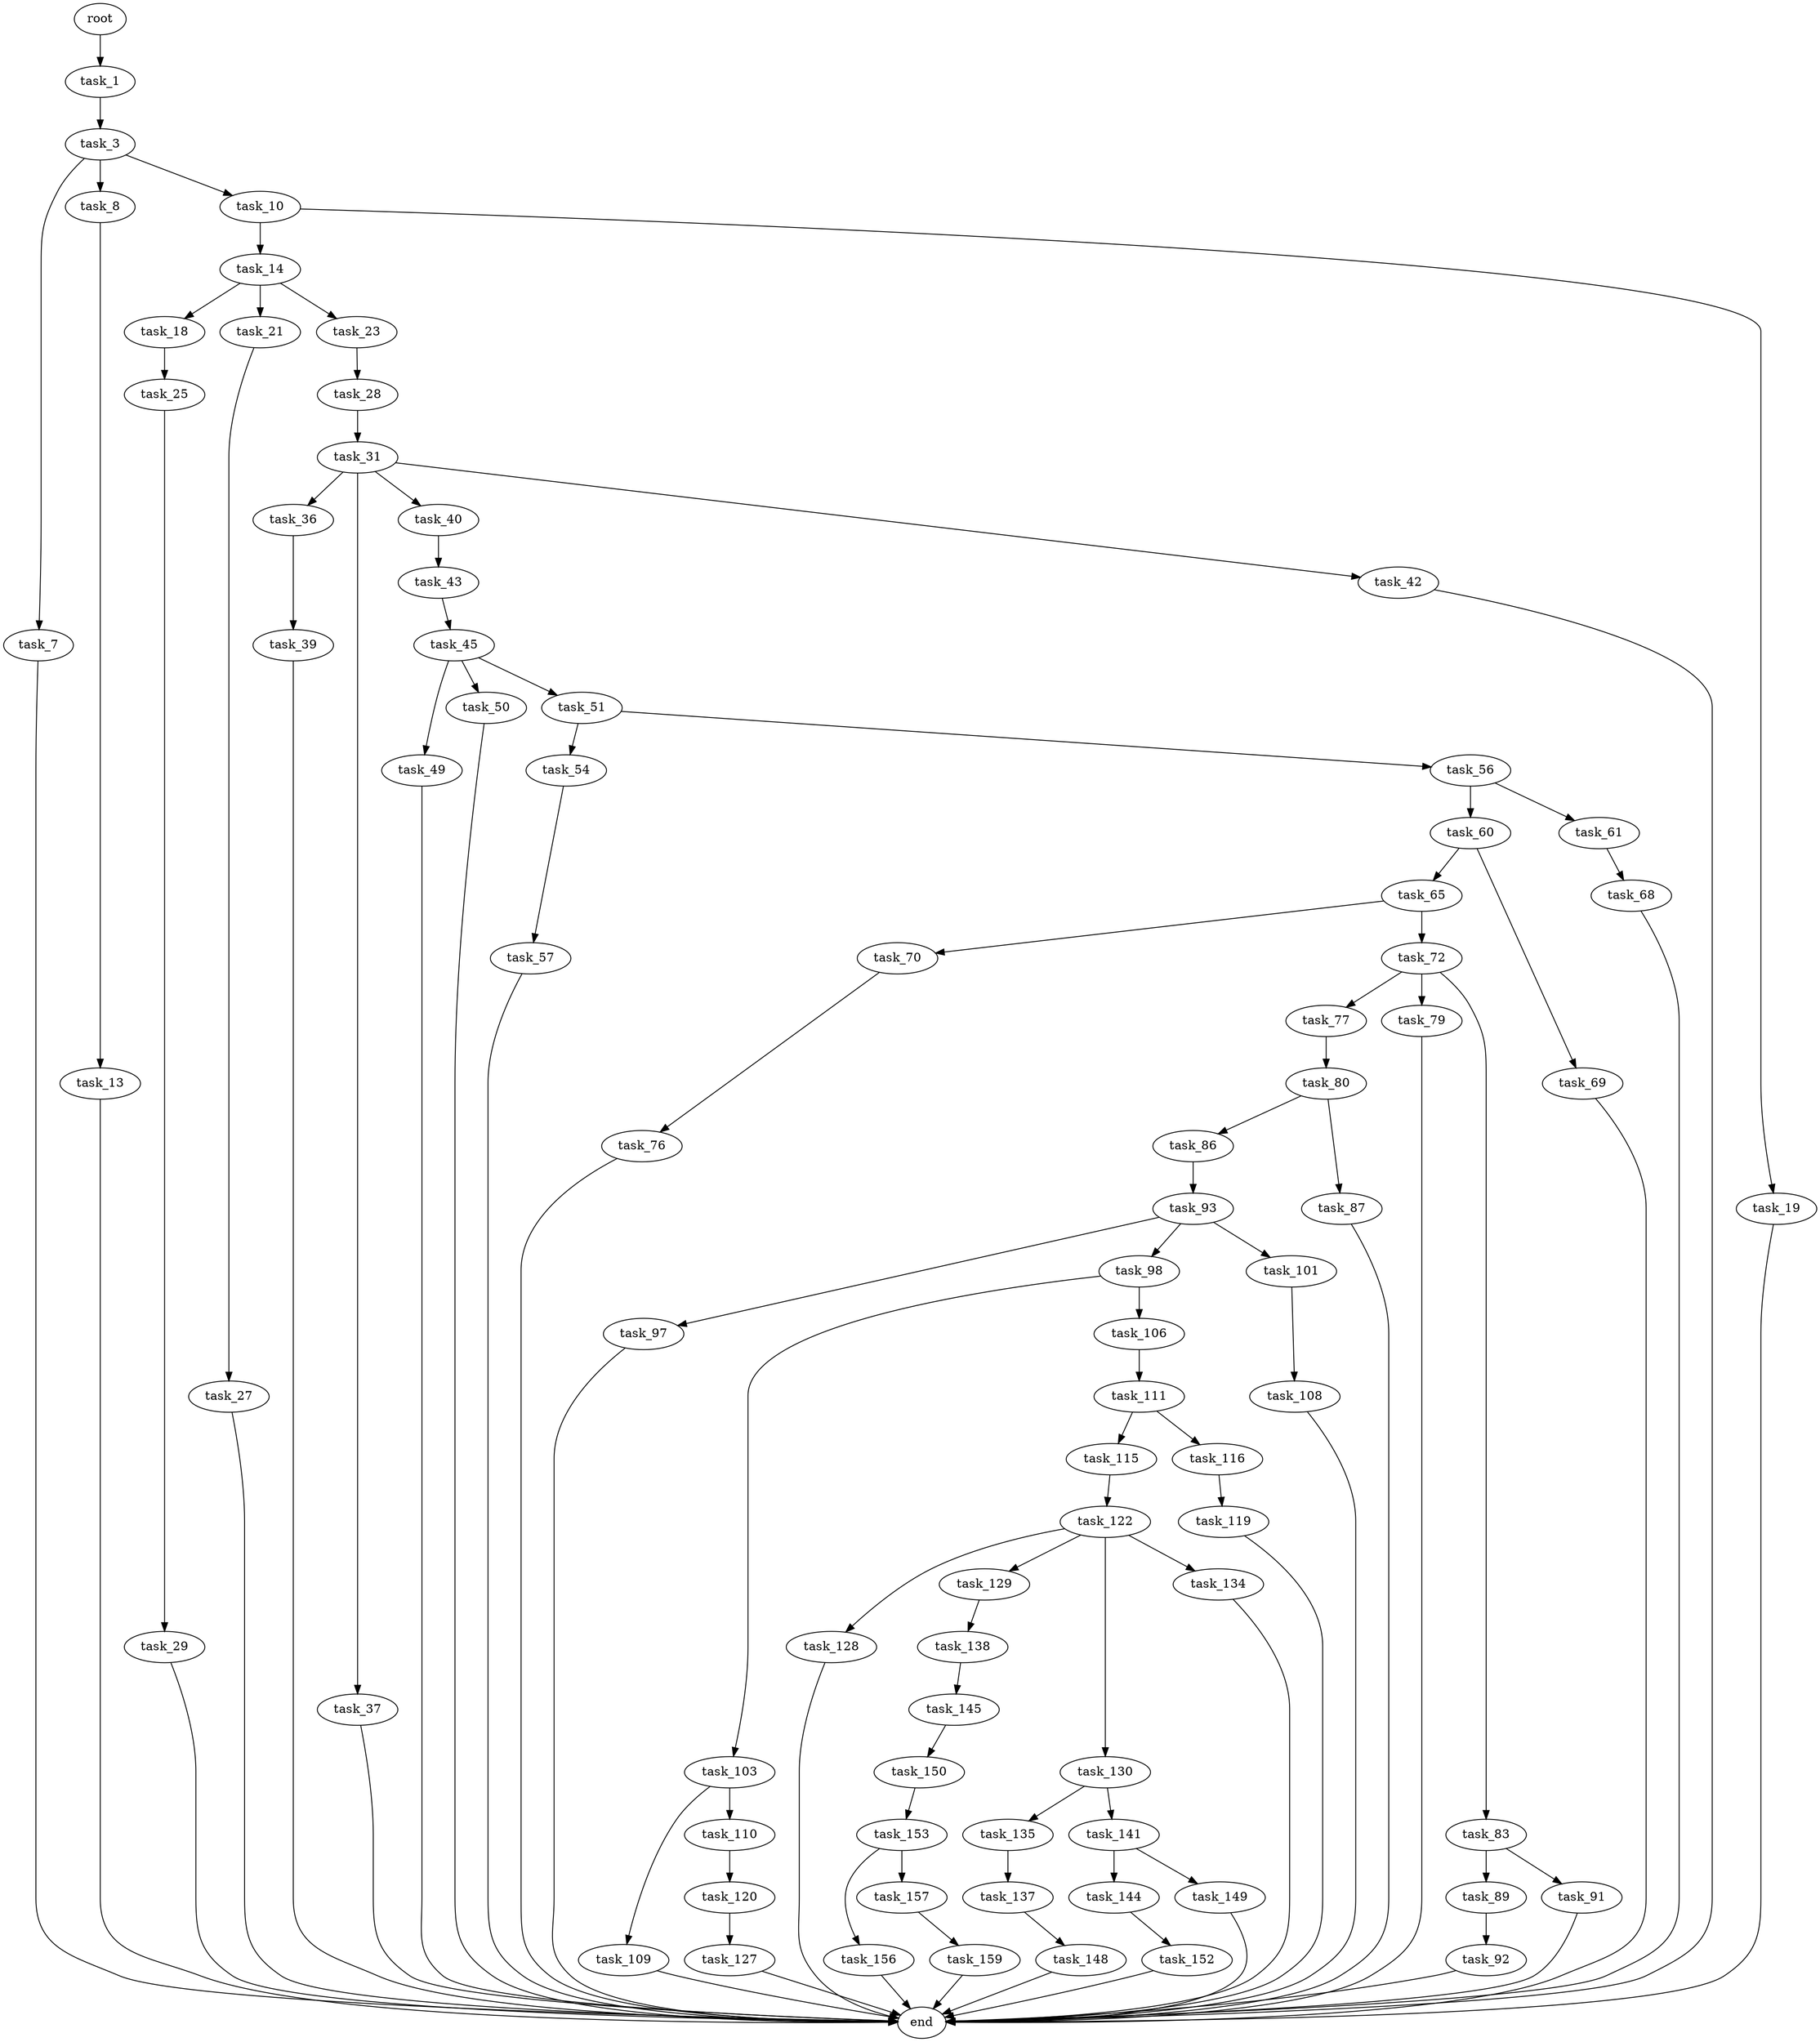 digraph G {
  root [size="0.000000"];
  task_1 [size="43449676000.000000"];
  task_3 [size="782757789696.000000"];
  task_7 [size="10865285610.000000"];
  task_8 [size="8318897938.000000"];
  task_10 [size="40159087506.000000"];
  end [size="0.000000"];
  task_13 [size="1073741824000.000000"];
  task_14 [size="1570153946.000000"];
  task_19 [size="11154080334.000000"];
  task_18 [size="28991029248.000000"];
  task_21 [size="4919113780.000000"];
  task_23 [size="19134977746.000000"];
  task_25 [size="15425193424.000000"];
  task_27 [size="142777569840.000000"];
  task_28 [size="68719476736.000000"];
  task_29 [size="1028369111.000000"];
  task_31 [size="964629290133.000000"];
  task_36 [size="21148392919.000000"];
  task_37 [size="892076016494.000000"];
  task_40 [size="142910915693.000000"];
  task_42 [size="8589934592.000000"];
  task_39 [size="451526718292.000000"];
  task_43 [size="644181371392.000000"];
  task_45 [size="35512561999.000000"];
  task_49 [size="8477904748.000000"];
  task_50 [size="134217728000.000000"];
  task_51 [size="28991029248.000000"];
  task_54 [size="694253193094.000000"];
  task_56 [size="733931504891.000000"];
  task_57 [size="63217563811.000000"];
  task_60 [size="15601283951.000000"];
  task_61 [size="134217728000.000000"];
  task_65 [size="699824820.000000"];
  task_69 [size="8589934592.000000"];
  task_68 [size="382542241477.000000"];
  task_70 [size="549755813888.000000"];
  task_72 [size="793773633848.000000"];
  task_76 [size="1073741824000.000000"];
  task_77 [size="25070907953.000000"];
  task_79 [size="290529953180.000000"];
  task_83 [size="368293445632.000000"];
  task_80 [size="68719476736.000000"];
  task_86 [size="9874845319.000000"];
  task_87 [size="26436467166.000000"];
  task_89 [size="1073741824000.000000"];
  task_91 [size="68719476736.000000"];
  task_93 [size="662727191412.000000"];
  task_92 [size="140421658350.000000"];
  task_97 [size="231928233984.000000"];
  task_98 [size="32655885268.000000"];
  task_101 [size="134217728000.000000"];
  task_103 [size="134217728000.000000"];
  task_106 [size="66849878532.000000"];
  task_108 [size="1321938527.000000"];
  task_109 [size="134217728000.000000"];
  task_110 [size="28991029248.000000"];
  task_111 [size="1139519158591.000000"];
  task_120 [size="1016039572502.000000"];
  task_115 [size="68719476736.000000"];
  task_116 [size="8589934592.000000"];
  task_122 [size="101341783495.000000"];
  task_119 [size="549755813888.000000"];
  task_127 [size="266762664636.000000"];
  task_128 [size="231928233984.000000"];
  task_129 [size="28991029248.000000"];
  task_130 [size="68719476736.000000"];
  task_134 [size="231928233984.000000"];
  task_138 [size="12932869186.000000"];
  task_135 [size="3865842125.000000"];
  task_141 [size="3707470343.000000"];
  task_137 [size="639035028.000000"];
  task_148 [size="16202310308.000000"];
  task_145 [size="231928233984.000000"];
  task_144 [size="8589934592.000000"];
  task_149 [size="16266857959.000000"];
  task_152 [size="28991029248.000000"];
  task_150 [size="539501317557.000000"];
  task_153 [size="134217728000.000000"];
  task_156 [size="35715342572.000000"];
  task_157 [size="5150519436.000000"];
  task_159 [size="35869014869.000000"];

  root -> task_1 [size="1.000000"];
  task_1 -> task_3 [size="75497472.000000"];
  task_3 -> task_7 [size="679477248.000000"];
  task_3 -> task_8 [size="679477248.000000"];
  task_3 -> task_10 [size="679477248.000000"];
  task_7 -> end [size="1.000000"];
  task_8 -> task_13 [size="134217728.000000"];
  task_10 -> task_14 [size="838860800.000000"];
  task_10 -> task_19 [size="838860800.000000"];
  task_13 -> end [size="1.000000"];
  task_14 -> task_18 [size="75497472.000000"];
  task_14 -> task_21 [size="75497472.000000"];
  task_14 -> task_23 [size="75497472.000000"];
  task_19 -> end [size="1.000000"];
  task_18 -> task_25 [size="75497472.000000"];
  task_21 -> task_27 [size="209715200.000000"];
  task_23 -> task_28 [size="679477248.000000"];
  task_25 -> task_29 [size="33554432.000000"];
  task_27 -> end [size="1.000000"];
  task_28 -> task_31 [size="134217728.000000"];
  task_29 -> end [size="1.000000"];
  task_31 -> task_36 [size="838860800.000000"];
  task_31 -> task_37 [size="838860800.000000"];
  task_31 -> task_40 [size="838860800.000000"];
  task_31 -> task_42 [size="838860800.000000"];
  task_36 -> task_39 [size="838860800.000000"];
  task_37 -> end [size="1.000000"];
  task_40 -> task_43 [size="209715200.000000"];
  task_42 -> end [size="1.000000"];
  task_39 -> end [size="1.000000"];
  task_43 -> task_45 [size="536870912.000000"];
  task_45 -> task_49 [size="679477248.000000"];
  task_45 -> task_50 [size="679477248.000000"];
  task_45 -> task_51 [size="679477248.000000"];
  task_49 -> end [size="1.000000"];
  task_50 -> end [size="1.000000"];
  task_51 -> task_54 [size="75497472.000000"];
  task_51 -> task_56 [size="75497472.000000"];
  task_54 -> task_57 [size="679477248.000000"];
  task_56 -> task_60 [size="679477248.000000"];
  task_56 -> task_61 [size="679477248.000000"];
  task_57 -> end [size="1.000000"];
  task_60 -> task_65 [size="679477248.000000"];
  task_60 -> task_69 [size="679477248.000000"];
  task_61 -> task_68 [size="209715200.000000"];
  task_65 -> task_70 [size="33554432.000000"];
  task_65 -> task_72 [size="33554432.000000"];
  task_69 -> end [size="1.000000"];
  task_68 -> end [size="1.000000"];
  task_70 -> task_76 [size="536870912.000000"];
  task_72 -> task_77 [size="536870912.000000"];
  task_72 -> task_79 [size="536870912.000000"];
  task_72 -> task_83 [size="536870912.000000"];
  task_76 -> end [size="1.000000"];
  task_77 -> task_80 [size="411041792.000000"];
  task_79 -> end [size="1.000000"];
  task_83 -> task_89 [size="411041792.000000"];
  task_83 -> task_91 [size="411041792.000000"];
  task_80 -> task_86 [size="134217728.000000"];
  task_80 -> task_87 [size="134217728.000000"];
  task_86 -> task_93 [size="838860800.000000"];
  task_87 -> end [size="1.000000"];
  task_89 -> task_92 [size="838860800.000000"];
  task_91 -> end [size="1.000000"];
  task_93 -> task_97 [size="536870912.000000"];
  task_93 -> task_98 [size="536870912.000000"];
  task_93 -> task_101 [size="536870912.000000"];
  task_92 -> end [size="1.000000"];
  task_97 -> end [size="1.000000"];
  task_98 -> task_103 [size="33554432.000000"];
  task_98 -> task_106 [size="33554432.000000"];
  task_101 -> task_108 [size="209715200.000000"];
  task_103 -> task_109 [size="209715200.000000"];
  task_103 -> task_110 [size="209715200.000000"];
  task_106 -> task_111 [size="134217728.000000"];
  task_108 -> end [size="1.000000"];
  task_109 -> end [size="1.000000"];
  task_110 -> task_120 [size="75497472.000000"];
  task_111 -> task_115 [size="838860800.000000"];
  task_111 -> task_116 [size="838860800.000000"];
  task_120 -> task_127 [size="679477248.000000"];
  task_115 -> task_122 [size="134217728.000000"];
  task_116 -> task_119 [size="33554432.000000"];
  task_122 -> task_128 [size="75497472.000000"];
  task_122 -> task_129 [size="75497472.000000"];
  task_122 -> task_130 [size="75497472.000000"];
  task_122 -> task_134 [size="75497472.000000"];
  task_119 -> end [size="1.000000"];
  task_127 -> end [size="1.000000"];
  task_128 -> end [size="1.000000"];
  task_129 -> task_138 [size="75497472.000000"];
  task_130 -> task_135 [size="134217728.000000"];
  task_130 -> task_141 [size="134217728.000000"];
  task_134 -> end [size="1.000000"];
  task_138 -> task_145 [size="209715200.000000"];
  task_135 -> task_137 [size="301989888.000000"];
  task_141 -> task_144 [size="75497472.000000"];
  task_141 -> task_149 [size="75497472.000000"];
  task_137 -> task_148 [size="33554432.000000"];
  task_148 -> end [size="1.000000"];
  task_145 -> task_150 [size="301989888.000000"];
  task_144 -> task_152 [size="33554432.000000"];
  task_149 -> end [size="1.000000"];
  task_152 -> end [size="1.000000"];
  task_150 -> task_153 [size="411041792.000000"];
  task_153 -> task_156 [size="209715200.000000"];
  task_153 -> task_157 [size="209715200.000000"];
  task_156 -> end [size="1.000000"];
  task_157 -> task_159 [size="209715200.000000"];
  task_159 -> end [size="1.000000"];
}
